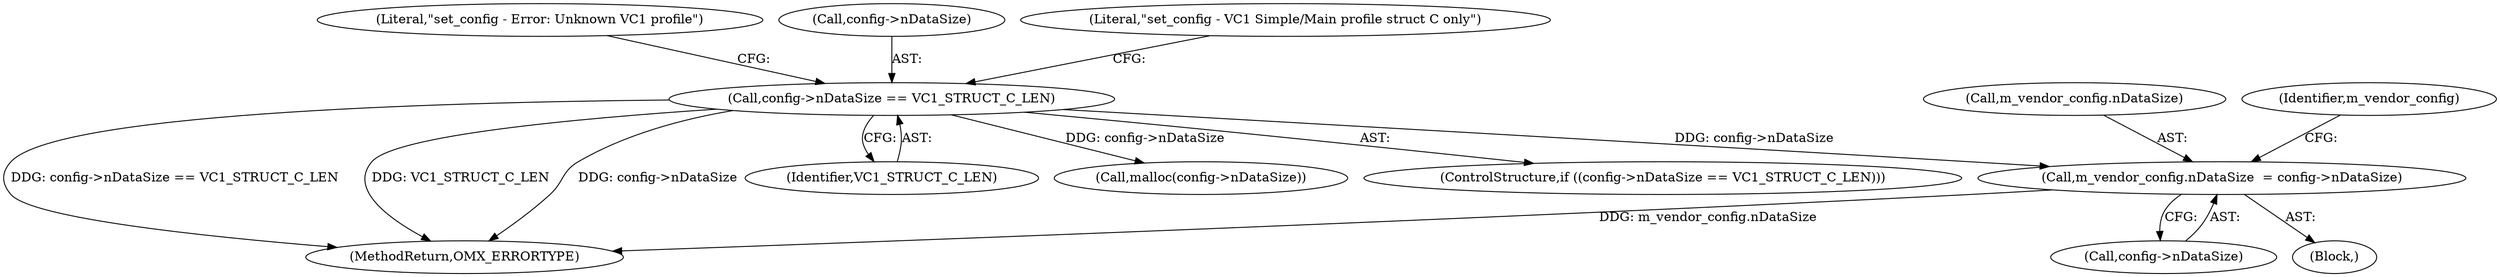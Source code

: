 digraph "0_Android_560ccdb509a7b86186fac0fce1b25bd9a3e6a6e8_1@pointer" {
"1000524" [label="(Call,m_vendor_config.nDataSize  = config->nDataSize)"];
"1000509" [label="(Call,config->nDataSize == VC1_STRUCT_C_LEN)"];
"1000528" [label="(Call,config->nDataSize)"];
"1000525" [label="(Call,m_vendor_config.nDataSize)"];
"1000533" [label="(Identifier,m_vendor_config)"];
"1000557" [label="(Literal,\"set_config - Error: Unknown VC1 profile\")"];
"1000509" [label="(Call,config->nDataSize == VC1_STRUCT_C_LEN)"];
"1000537" [label="(Call,malloc(config->nDataSize))"];
"1000510" [label="(Call,config->nDataSize)"];
"1000508" [label="(ControlStructure,if ((config->nDataSize == VC1_STRUCT_C_LEN)))"];
"1000516" [label="(Literal,\"set_config - VC1 Simple/Main profile struct C only\")"];
"1000524" [label="(Call,m_vendor_config.nDataSize  = config->nDataSize)"];
"1000514" [label="(Block,)"];
"1001056" [label="(MethodReturn,OMX_ERRORTYPE)"];
"1000513" [label="(Identifier,VC1_STRUCT_C_LEN)"];
"1000524" -> "1000514"  [label="AST: "];
"1000524" -> "1000528"  [label="CFG: "];
"1000525" -> "1000524"  [label="AST: "];
"1000528" -> "1000524"  [label="AST: "];
"1000533" -> "1000524"  [label="CFG: "];
"1000524" -> "1001056"  [label="DDG: m_vendor_config.nDataSize"];
"1000509" -> "1000524"  [label="DDG: config->nDataSize"];
"1000509" -> "1000508"  [label="AST: "];
"1000509" -> "1000513"  [label="CFG: "];
"1000510" -> "1000509"  [label="AST: "];
"1000513" -> "1000509"  [label="AST: "];
"1000516" -> "1000509"  [label="CFG: "];
"1000557" -> "1000509"  [label="CFG: "];
"1000509" -> "1001056"  [label="DDG: config->nDataSize == VC1_STRUCT_C_LEN"];
"1000509" -> "1001056"  [label="DDG: VC1_STRUCT_C_LEN"];
"1000509" -> "1001056"  [label="DDG: config->nDataSize"];
"1000509" -> "1000537"  [label="DDG: config->nDataSize"];
}

